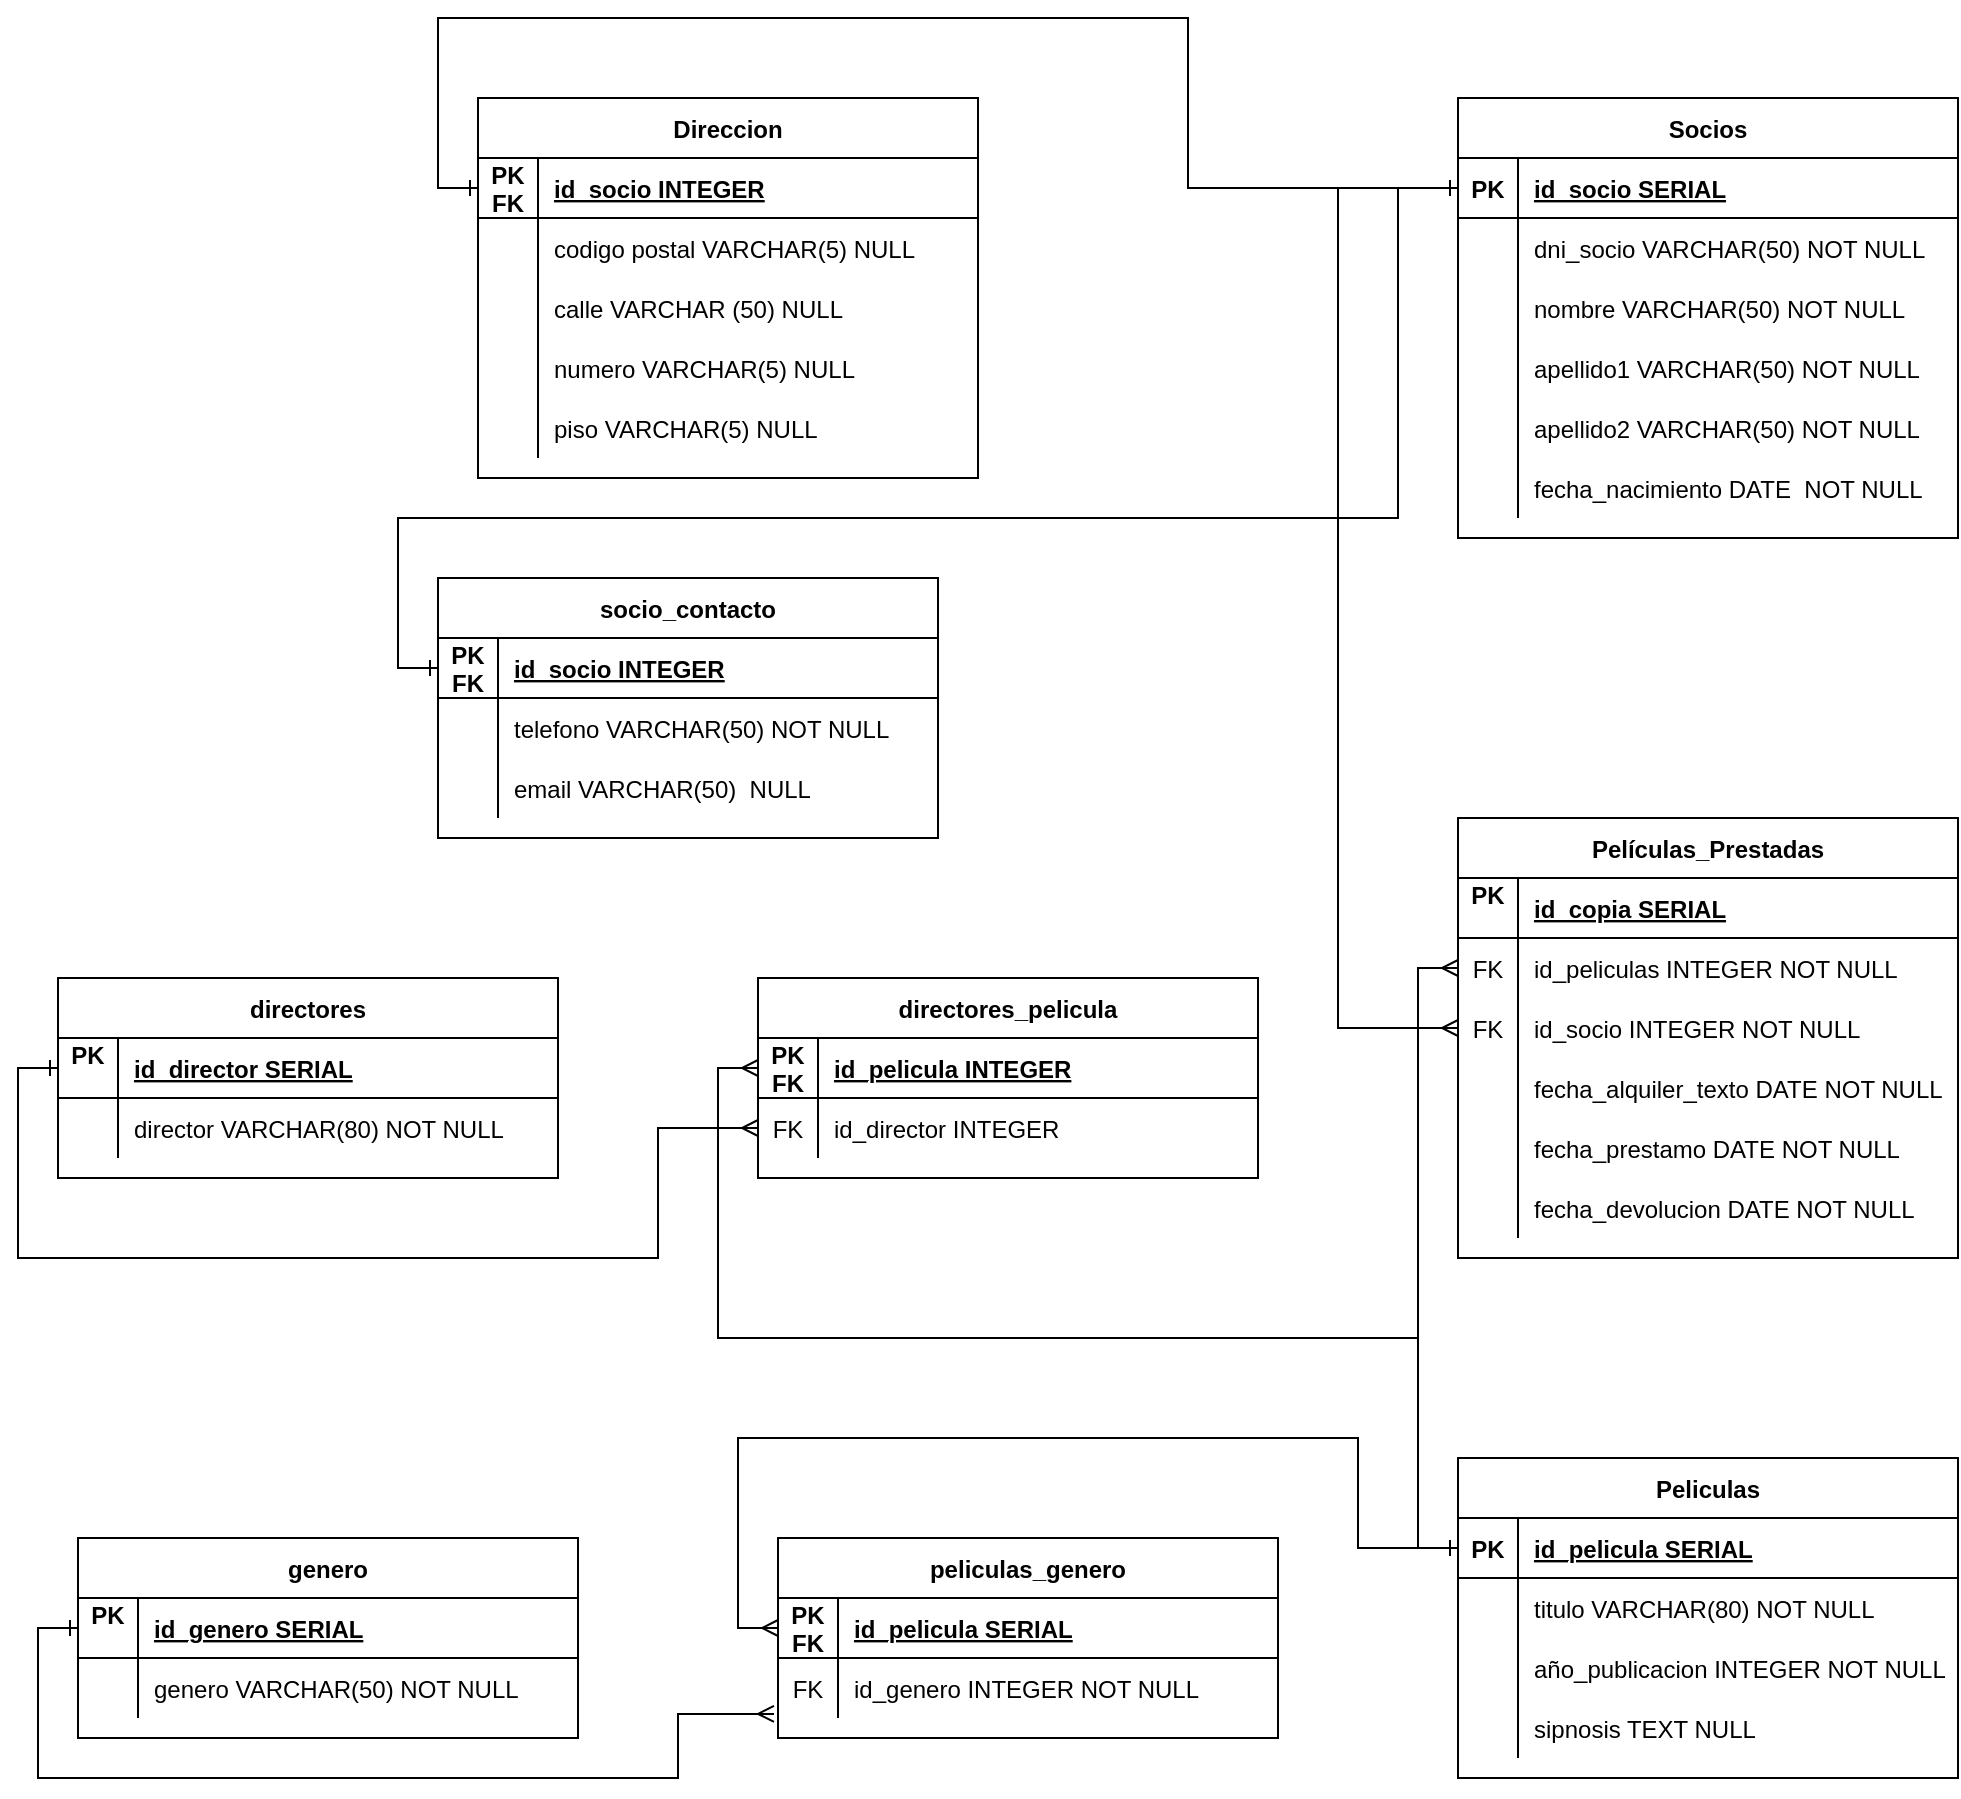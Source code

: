 <mxfile version="23.1.2" type="device">
  <diagram name="Páxina-1" id="Ny-ruP5U-X55f-xMWHix">
    <mxGraphModel dx="1674" dy="1154" grid="1" gridSize="10" guides="1" tooltips="1" connect="1" arrows="1" fold="1" page="0" pageScale="1" pageWidth="827" pageHeight="1169" math="0" shadow="0">
      <root>
        <mxCell id="0" />
        <mxCell id="1" parent="0" />
        <mxCell id="CifjKBdrBNdkdmLXXdKl-1" value="Socios" style="shape=table;startSize=30;container=1;collapsible=1;childLayout=tableLayout;fixedRows=1;rowLines=0;fontStyle=1;align=center;resizeLast=1;" parent="1" vertex="1">
          <mxGeometry x="1270" y="-320" width="250" height="220.0" as="geometry" />
        </mxCell>
        <mxCell id="CifjKBdrBNdkdmLXXdKl-2" value="" style="shape=partialRectangle;collapsible=0;dropTarget=0;pointerEvents=0;fillColor=none;points=[[0,0.5],[1,0.5]];portConstraint=eastwest;top=0;left=0;right=0;bottom=1;" parent="CifjKBdrBNdkdmLXXdKl-1" vertex="1">
          <mxGeometry y="30" width="250" height="30" as="geometry" />
        </mxCell>
        <mxCell id="CifjKBdrBNdkdmLXXdKl-3" value="PK" style="shape=partialRectangle;overflow=hidden;connectable=0;fillColor=none;top=0;left=0;bottom=0;right=0;fontStyle=1;" parent="CifjKBdrBNdkdmLXXdKl-2" vertex="1">
          <mxGeometry width="30" height="30" as="geometry">
            <mxRectangle width="30" height="30" as="alternateBounds" />
          </mxGeometry>
        </mxCell>
        <mxCell id="CifjKBdrBNdkdmLXXdKl-4" value="id_socio SERIAL " style="shape=partialRectangle;overflow=hidden;connectable=0;fillColor=none;top=0;left=0;bottom=0;right=0;align=left;spacingLeft=6;fontStyle=5;" parent="CifjKBdrBNdkdmLXXdKl-2" vertex="1">
          <mxGeometry x="30" width="220" height="30" as="geometry">
            <mxRectangle width="220" height="30" as="alternateBounds" />
          </mxGeometry>
        </mxCell>
        <mxCell id="CifjKBdrBNdkdmLXXdKl-5" value="" style="shape=partialRectangle;collapsible=0;dropTarget=0;pointerEvents=0;fillColor=none;points=[[0,0.5],[1,0.5]];portConstraint=eastwest;top=0;left=0;right=0;bottom=0;" parent="CifjKBdrBNdkdmLXXdKl-1" vertex="1">
          <mxGeometry y="60" width="250" height="30" as="geometry" />
        </mxCell>
        <mxCell id="CifjKBdrBNdkdmLXXdKl-6" value="" style="shape=partialRectangle;overflow=hidden;connectable=0;fillColor=none;top=0;left=0;bottom=0;right=0;" parent="CifjKBdrBNdkdmLXXdKl-5" vertex="1">
          <mxGeometry width="30" height="30" as="geometry">
            <mxRectangle width="30" height="30" as="alternateBounds" />
          </mxGeometry>
        </mxCell>
        <mxCell id="CifjKBdrBNdkdmLXXdKl-7" value="dni_socio VARCHAR(50) NOT NULL" style="shape=partialRectangle;overflow=hidden;connectable=0;fillColor=none;top=0;left=0;bottom=0;right=0;align=left;spacingLeft=6;" parent="CifjKBdrBNdkdmLXXdKl-5" vertex="1">
          <mxGeometry x="30" width="220" height="30" as="geometry">
            <mxRectangle width="220" height="30" as="alternateBounds" />
          </mxGeometry>
        </mxCell>
        <mxCell id="CifjKBdrBNdkdmLXXdKl-8" value="" style="shape=partialRectangle;collapsible=0;dropTarget=0;pointerEvents=0;fillColor=none;points=[[0,0.5],[1,0.5]];portConstraint=eastwest;top=0;left=0;right=0;bottom=0;" parent="CifjKBdrBNdkdmLXXdKl-1" vertex="1">
          <mxGeometry y="90" width="250" height="30" as="geometry" />
        </mxCell>
        <mxCell id="CifjKBdrBNdkdmLXXdKl-9" value="" style="shape=partialRectangle;overflow=hidden;connectable=0;fillColor=none;top=0;left=0;bottom=0;right=0;" parent="CifjKBdrBNdkdmLXXdKl-8" vertex="1">
          <mxGeometry width="30" height="30" as="geometry">
            <mxRectangle width="30" height="30" as="alternateBounds" />
          </mxGeometry>
        </mxCell>
        <mxCell id="CifjKBdrBNdkdmLXXdKl-10" value="nombre VARCHAR(50) NOT NULL" style="shape=partialRectangle;overflow=hidden;connectable=0;fillColor=none;top=0;left=0;bottom=0;right=0;align=left;spacingLeft=6;" parent="CifjKBdrBNdkdmLXXdKl-8" vertex="1">
          <mxGeometry x="30" width="220" height="30" as="geometry">
            <mxRectangle width="220" height="30" as="alternateBounds" />
          </mxGeometry>
        </mxCell>
        <mxCell id="CifjKBdrBNdkdmLXXdKl-71" value="" style="shape=partialRectangle;collapsible=0;dropTarget=0;pointerEvents=0;fillColor=none;points=[[0,0.5],[1,0.5]];portConstraint=eastwest;top=0;left=0;right=0;bottom=0;" parent="CifjKBdrBNdkdmLXXdKl-1" vertex="1">
          <mxGeometry y="120" width="250" height="30" as="geometry" />
        </mxCell>
        <mxCell id="CifjKBdrBNdkdmLXXdKl-72" value="" style="shape=partialRectangle;overflow=hidden;connectable=0;fillColor=none;top=0;left=0;bottom=0;right=0;" parent="CifjKBdrBNdkdmLXXdKl-71" vertex="1">
          <mxGeometry width="30" height="30" as="geometry">
            <mxRectangle width="30" height="30" as="alternateBounds" />
          </mxGeometry>
        </mxCell>
        <mxCell id="CifjKBdrBNdkdmLXXdKl-73" value="apellido1 VARCHAR(50) NOT NULL" style="shape=partialRectangle;overflow=hidden;connectable=0;fillColor=none;top=0;left=0;bottom=0;right=0;align=left;spacingLeft=6;" parent="CifjKBdrBNdkdmLXXdKl-71" vertex="1">
          <mxGeometry x="30" width="220" height="30" as="geometry">
            <mxRectangle width="220" height="30" as="alternateBounds" />
          </mxGeometry>
        </mxCell>
        <mxCell id="CifjKBdrBNdkdmLXXdKl-74" value="" style="shape=partialRectangle;collapsible=0;dropTarget=0;pointerEvents=0;fillColor=none;points=[[0,0.5],[1,0.5]];portConstraint=eastwest;top=0;left=0;right=0;bottom=0;" parent="CifjKBdrBNdkdmLXXdKl-1" vertex="1">
          <mxGeometry y="150" width="250" height="30" as="geometry" />
        </mxCell>
        <mxCell id="CifjKBdrBNdkdmLXXdKl-75" value="" style="shape=partialRectangle;overflow=hidden;connectable=0;fillColor=none;top=0;left=0;bottom=0;right=0;" parent="CifjKBdrBNdkdmLXXdKl-74" vertex="1">
          <mxGeometry width="30" height="30" as="geometry">
            <mxRectangle width="30" height="30" as="alternateBounds" />
          </mxGeometry>
        </mxCell>
        <mxCell id="CifjKBdrBNdkdmLXXdKl-76" value="apellido2 VARCHAR(50) NOT NULL" style="shape=partialRectangle;overflow=hidden;connectable=0;fillColor=none;top=0;left=0;bottom=0;right=0;align=left;spacingLeft=6;" parent="CifjKBdrBNdkdmLXXdKl-74" vertex="1">
          <mxGeometry x="30" width="220" height="30" as="geometry">
            <mxRectangle width="220" height="30" as="alternateBounds" />
          </mxGeometry>
        </mxCell>
        <mxCell id="CifjKBdrBNdkdmLXXdKl-77" value="" style="shape=partialRectangle;collapsible=0;dropTarget=0;pointerEvents=0;fillColor=none;points=[[0,0.5],[1,0.5]];portConstraint=eastwest;top=0;left=0;right=0;bottom=0;" parent="CifjKBdrBNdkdmLXXdKl-1" vertex="1">
          <mxGeometry y="180" width="250" height="30" as="geometry" />
        </mxCell>
        <mxCell id="CifjKBdrBNdkdmLXXdKl-78" value="" style="shape=partialRectangle;overflow=hidden;connectable=0;fillColor=none;top=0;left=0;bottom=0;right=0;" parent="CifjKBdrBNdkdmLXXdKl-77" vertex="1">
          <mxGeometry width="30" height="30" as="geometry">
            <mxRectangle width="30" height="30" as="alternateBounds" />
          </mxGeometry>
        </mxCell>
        <mxCell id="CifjKBdrBNdkdmLXXdKl-79" value="fecha_nacimiento DATE  NOT NULL" style="shape=partialRectangle;overflow=hidden;connectable=0;fillColor=none;top=0;left=0;bottom=0;right=0;align=left;spacingLeft=6;" parent="CifjKBdrBNdkdmLXXdKl-77" vertex="1">
          <mxGeometry x="30" width="220" height="30" as="geometry">
            <mxRectangle width="220" height="30" as="alternateBounds" />
          </mxGeometry>
        </mxCell>
        <mxCell id="CifjKBdrBNdkdmLXXdKl-11" value="socio_contacto" style="shape=table;startSize=30;container=1;collapsible=1;childLayout=tableLayout;fixedRows=1;rowLines=0;fontStyle=1;align=center;resizeLast=1;" parent="1" vertex="1">
          <mxGeometry x="760" y="-80" width="250" height="130.0" as="geometry" />
        </mxCell>
        <mxCell id="CifjKBdrBNdkdmLXXdKl-12" value="" style="shape=partialRectangle;collapsible=0;dropTarget=0;pointerEvents=0;fillColor=none;points=[[0,0.5],[1,0.5]];portConstraint=eastwest;top=0;left=0;right=0;bottom=1;" parent="CifjKBdrBNdkdmLXXdKl-11" vertex="1">
          <mxGeometry y="30" width="250" height="30" as="geometry" />
        </mxCell>
        <mxCell id="CifjKBdrBNdkdmLXXdKl-13" value="PK&#xa;FK&#xa;" style="shape=partialRectangle;overflow=hidden;connectable=0;fillColor=none;top=0;left=0;bottom=0;right=0;fontStyle=1;" parent="CifjKBdrBNdkdmLXXdKl-12" vertex="1">
          <mxGeometry width="30" height="30" as="geometry">
            <mxRectangle width="30" height="30" as="alternateBounds" />
          </mxGeometry>
        </mxCell>
        <mxCell id="CifjKBdrBNdkdmLXXdKl-14" value="id_socio INTEGER " style="shape=partialRectangle;overflow=hidden;connectable=0;fillColor=none;top=0;left=0;bottom=0;right=0;align=left;spacingLeft=6;fontStyle=5;" parent="CifjKBdrBNdkdmLXXdKl-12" vertex="1">
          <mxGeometry x="30" width="220" height="30" as="geometry">
            <mxRectangle width="220" height="30" as="alternateBounds" />
          </mxGeometry>
        </mxCell>
        <mxCell id="CifjKBdrBNdkdmLXXdKl-15" value="" style="shape=partialRectangle;collapsible=0;dropTarget=0;pointerEvents=0;fillColor=none;points=[[0,0.5],[1,0.5]];portConstraint=eastwest;top=0;left=0;right=0;bottom=0;" parent="CifjKBdrBNdkdmLXXdKl-11" vertex="1">
          <mxGeometry y="60" width="250" height="30" as="geometry" />
        </mxCell>
        <mxCell id="CifjKBdrBNdkdmLXXdKl-16" value="" style="shape=partialRectangle;overflow=hidden;connectable=0;fillColor=none;top=0;left=0;bottom=0;right=0;" parent="CifjKBdrBNdkdmLXXdKl-15" vertex="1">
          <mxGeometry width="30" height="30" as="geometry">
            <mxRectangle width="30" height="30" as="alternateBounds" />
          </mxGeometry>
        </mxCell>
        <mxCell id="CifjKBdrBNdkdmLXXdKl-17" value="telefono VARCHAR(50) NOT NULL" style="shape=partialRectangle;overflow=hidden;connectable=0;fillColor=none;top=0;left=0;bottom=0;right=0;align=left;spacingLeft=6;" parent="CifjKBdrBNdkdmLXXdKl-15" vertex="1">
          <mxGeometry x="30" width="220" height="30" as="geometry">
            <mxRectangle width="220" height="30" as="alternateBounds" />
          </mxGeometry>
        </mxCell>
        <mxCell id="Wv7b6pmHxDmpzsW1BGdr-21" value="" style="shape=partialRectangle;collapsible=0;dropTarget=0;pointerEvents=0;fillColor=none;points=[[0,0.5],[1,0.5]];portConstraint=eastwest;top=0;left=0;right=0;bottom=0;" parent="CifjKBdrBNdkdmLXXdKl-11" vertex="1">
          <mxGeometry y="90" width="250" height="30" as="geometry" />
        </mxCell>
        <mxCell id="Wv7b6pmHxDmpzsW1BGdr-22" value="" style="shape=partialRectangle;overflow=hidden;connectable=0;fillColor=none;top=0;left=0;bottom=0;right=0;" parent="Wv7b6pmHxDmpzsW1BGdr-21" vertex="1">
          <mxGeometry width="30" height="30" as="geometry">
            <mxRectangle width="30" height="30" as="alternateBounds" />
          </mxGeometry>
        </mxCell>
        <mxCell id="Wv7b6pmHxDmpzsW1BGdr-23" value="email VARCHAR(50)  NULL" style="shape=partialRectangle;overflow=hidden;connectable=0;fillColor=none;top=0;left=0;bottom=0;right=0;align=left;spacingLeft=6;" parent="Wv7b6pmHxDmpzsW1BGdr-21" vertex="1">
          <mxGeometry x="30" width="220" height="30" as="geometry">
            <mxRectangle width="220" height="30" as="alternateBounds" />
          </mxGeometry>
        </mxCell>
        <mxCell id="CifjKBdrBNdkdmLXXdKl-21" value="peliculas_genero" style="shape=table;startSize=30;container=1;collapsible=1;childLayout=tableLayout;fixedRows=1;rowLines=0;fontStyle=1;align=center;resizeLast=1;" parent="1" vertex="1">
          <mxGeometry x="930" y="400" width="250" height="100.0" as="geometry" />
        </mxCell>
        <mxCell id="CifjKBdrBNdkdmLXXdKl-22" value="" style="shape=partialRectangle;collapsible=0;dropTarget=0;pointerEvents=0;fillColor=none;points=[[0,0.5],[1,0.5]];portConstraint=eastwest;top=0;left=0;right=0;bottom=1;" parent="CifjKBdrBNdkdmLXXdKl-21" vertex="1">
          <mxGeometry y="30" width="250" height="30" as="geometry" />
        </mxCell>
        <mxCell id="CifjKBdrBNdkdmLXXdKl-23" value="PK&#xa;FK&#xa;" style="shape=partialRectangle;overflow=hidden;connectable=0;fillColor=none;top=0;left=0;bottom=0;right=0;fontStyle=1;" parent="CifjKBdrBNdkdmLXXdKl-22" vertex="1">
          <mxGeometry width="30" height="30" as="geometry">
            <mxRectangle width="30" height="30" as="alternateBounds" />
          </mxGeometry>
        </mxCell>
        <mxCell id="CifjKBdrBNdkdmLXXdKl-24" value="id_pelicula SERIAL " style="shape=partialRectangle;overflow=hidden;connectable=0;fillColor=none;top=0;left=0;bottom=0;right=0;align=left;spacingLeft=6;fontStyle=5;" parent="CifjKBdrBNdkdmLXXdKl-22" vertex="1">
          <mxGeometry x="30" width="220" height="30" as="geometry">
            <mxRectangle width="220" height="30" as="alternateBounds" />
          </mxGeometry>
        </mxCell>
        <mxCell id="CifjKBdrBNdkdmLXXdKl-25" value="" style="shape=partialRectangle;collapsible=0;dropTarget=0;pointerEvents=0;fillColor=none;points=[[0,0.5],[1,0.5]];portConstraint=eastwest;top=0;left=0;right=0;bottom=0;" parent="CifjKBdrBNdkdmLXXdKl-21" vertex="1">
          <mxGeometry y="60" width="250" height="30" as="geometry" />
        </mxCell>
        <mxCell id="CifjKBdrBNdkdmLXXdKl-26" value="FK" style="shape=partialRectangle;overflow=hidden;connectable=0;fillColor=none;top=0;left=0;bottom=0;right=0;" parent="CifjKBdrBNdkdmLXXdKl-25" vertex="1">
          <mxGeometry width="30" height="30" as="geometry">
            <mxRectangle width="30" height="30" as="alternateBounds" />
          </mxGeometry>
        </mxCell>
        <mxCell id="CifjKBdrBNdkdmLXXdKl-27" value="id_genero INTEGER NOT NULL" style="shape=partialRectangle;overflow=hidden;connectable=0;fillColor=none;top=0;left=0;bottom=0;right=0;align=left;spacingLeft=6;" parent="CifjKBdrBNdkdmLXXdKl-25" vertex="1">
          <mxGeometry x="30" width="220" height="30" as="geometry">
            <mxRectangle width="220" height="30" as="alternateBounds" />
          </mxGeometry>
        </mxCell>
        <mxCell id="CifjKBdrBNdkdmLXXdKl-31" value="Peliculas" style="shape=table;startSize=30;container=1;collapsible=1;childLayout=tableLayout;fixedRows=1;rowLines=0;fontStyle=1;align=center;resizeLast=1;" parent="1" vertex="1">
          <mxGeometry x="1270" y="360" width="250" height="160.0" as="geometry" />
        </mxCell>
        <mxCell id="CifjKBdrBNdkdmLXXdKl-32" value="" style="shape=partialRectangle;collapsible=0;dropTarget=0;pointerEvents=0;fillColor=none;points=[[0,0.5],[1,0.5]];portConstraint=eastwest;top=0;left=0;right=0;bottom=1;" parent="CifjKBdrBNdkdmLXXdKl-31" vertex="1">
          <mxGeometry y="30" width="250" height="30" as="geometry" />
        </mxCell>
        <mxCell id="CifjKBdrBNdkdmLXXdKl-33" value="PK" style="shape=partialRectangle;overflow=hidden;connectable=0;fillColor=none;top=0;left=0;bottom=0;right=0;fontStyle=1;" parent="CifjKBdrBNdkdmLXXdKl-32" vertex="1">
          <mxGeometry width="30" height="30" as="geometry">
            <mxRectangle width="30" height="30" as="alternateBounds" />
          </mxGeometry>
        </mxCell>
        <mxCell id="CifjKBdrBNdkdmLXXdKl-34" value="id_pelicula SERIAL " style="shape=partialRectangle;overflow=hidden;connectable=0;fillColor=none;top=0;left=0;bottom=0;right=0;align=left;spacingLeft=6;fontStyle=5;" parent="CifjKBdrBNdkdmLXXdKl-32" vertex="1">
          <mxGeometry x="30" width="220" height="30" as="geometry">
            <mxRectangle width="220" height="30" as="alternateBounds" />
          </mxGeometry>
        </mxCell>
        <mxCell id="CifjKBdrBNdkdmLXXdKl-35" value="" style="shape=partialRectangle;collapsible=0;dropTarget=0;pointerEvents=0;fillColor=none;points=[[0,0.5],[1,0.5]];portConstraint=eastwest;top=0;left=0;right=0;bottom=0;" parent="CifjKBdrBNdkdmLXXdKl-31" vertex="1">
          <mxGeometry y="60" width="250" height="30" as="geometry" />
        </mxCell>
        <mxCell id="CifjKBdrBNdkdmLXXdKl-36" value="" style="shape=partialRectangle;overflow=hidden;connectable=0;fillColor=none;top=0;left=0;bottom=0;right=0;" parent="CifjKBdrBNdkdmLXXdKl-35" vertex="1">
          <mxGeometry width="30" height="30" as="geometry">
            <mxRectangle width="30" height="30" as="alternateBounds" />
          </mxGeometry>
        </mxCell>
        <mxCell id="CifjKBdrBNdkdmLXXdKl-37" value="titulo VARCHAR(80) NOT NULL" style="shape=partialRectangle;overflow=hidden;connectable=0;fillColor=none;top=0;left=0;bottom=0;right=0;align=left;spacingLeft=6;" parent="CifjKBdrBNdkdmLXXdKl-35" vertex="1">
          <mxGeometry x="30" width="220" height="30" as="geometry">
            <mxRectangle width="220" height="30" as="alternateBounds" />
          </mxGeometry>
        </mxCell>
        <mxCell id="CifjKBdrBNdkdmLXXdKl-38" value="" style="shape=partialRectangle;collapsible=0;dropTarget=0;pointerEvents=0;fillColor=none;points=[[0,0.5],[1,0.5]];portConstraint=eastwest;top=0;left=0;right=0;bottom=0;" parent="CifjKBdrBNdkdmLXXdKl-31" vertex="1">
          <mxGeometry y="90" width="250" height="30" as="geometry" />
        </mxCell>
        <mxCell id="CifjKBdrBNdkdmLXXdKl-39" value="" style="shape=partialRectangle;overflow=hidden;connectable=0;fillColor=none;top=0;left=0;bottom=0;right=0;" parent="CifjKBdrBNdkdmLXXdKl-38" vertex="1">
          <mxGeometry width="30" height="30" as="geometry">
            <mxRectangle width="30" height="30" as="alternateBounds" />
          </mxGeometry>
        </mxCell>
        <mxCell id="CifjKBdrBNdkdmLXXdKl-40" value="año_publicacion INTEGER NOT NULL" style="shape=partialRectangle;overflow=hidden;connectable=0;fillColor=none;top=0;left=0;bottom=0;right=0;align=left;spacingLeft=6;" parent="CifjKBdrBNdkdmLXXdKl-38" vertex="1">
          <mxGeometry x="30" width="220" height="30" as="geometry">
            <mxRectangle width="220" height="30" as="alternateBounds" />
          </mxGeometry>
        </mxCell>
        <mxCell id="CifjKBdrBNdkdmLXXdKl-80" value="" style="shape=partialRectangle;collapsible=0;dropTarget=0;pointerEvents=0;fillColor=none;points=[[0,0.5],[1,0.5]];portConstraint=eastwest;top=0;left=0;right=0;bottom=0;" parent="CifjKBdrBNdkdmLXXdKl-31" vertex="1">
          <mxGeometry y="120" width="250" height="30" as="geometry" />
        </mxCell>
        <mxCell id="CifjKBdrBNdkdmLXXdKl-81" value="" style="shape=partialRectangle;overflow=hidden;connectable=0;fillColor=none;top=0;left=0;bottom=0;right=0;" parent="CifjKBdrBNdkdmLXXdKl-80" vertex="1">
          <mxGeometry width="30" height="30" as="geometry">
            <mxRectangle width="30" height="30" as="alternateBounds" />
          </mxGeometry>
        </mxCell>
        <mxCell id="CifjKBdrBNdkdmLXXdKl-82" value="sipnosis TEXT NULL" style="shape=partialRectangle;overflow=hidden;connectable=0;fillColor=none;top=0;left=0;bottom=0;right=0;align=left;spacingLeft=6;" parent="CifjKBdrBNdkdmLXXdKl-80" vertex="1">
          <mxGeometry x="30" width="220" height="30" as="geometry">
            <mxRectangle width="220" height="30" as="alternateBounds" />
          </mxGeometry>
        </mxCell>
        <mxCell id="CifjKBdrBNdkdmLXXdKl-41" value="Películas_Prestadas" style="shape=table;startSize=30;container=1;collapsible=1;childLayout=tableLayout;fixedRows=1;rowLines=0;fontStyle=1;align=center;resizeLast=1;" parent="1" vertex="1">
          <mxGeometry x="1270" y="40" width="250" height="220.0" as="geometry" />
        </mxCell>
        <mxCell id="CifjKBdrBNdkdmLXXdKl-42" value="" style="shape=partialRectangle;collapsible=0;dropTarget=0;pointerEvents=0;fillColor=none;points=[[0,0.5],[1,0.5]];portConstraint=eastwest;top=0;left=0;right=0;bottom=1;" parent="CifjKBdrBNdkdmLXXdKl-41" vertex="1">
          <mxGeometry y="30" width="250" height="30" as="geometry" />
        </mxCell>
        <mxCell id="CifjKBdrBNdkdmLXXdKl-43" value="PK&#xa;" style="shape=partialRectangle;overflow=hidden;connectable=0;fillColor=none;top=0;left=0;bottom=0;right=0;fontStyle=1;" parent="CifjKBdrBNdkdmLXXdKl-42" vertex="1">
          <mxGeometry width="30" height="30" as="geometry">
            <mxRectangle width="30" height="30" as="alternateBounds" />
          </mxGeometry>
        </mxCell>
        <mxCell id="CifjKBdrBNdkdmLXXdKl-44" value="id_copia SERIAL " style="shape=partialRectangle;overflow=hidden;connectable=0;fillColor=none;top=0;left=0;bottom=0;right=0;align=left;spacingLeft=6;fontStyle=5;" parent="CifjKBdrBNdkdmLXXdKl-42" vertex="1">
          <mxGeometry x="30" width="220" height="30" as="geometry">
            <mxRectangle width="220" height="30" as="alternateBounds" />
          </mxGeometry>
        </mxCell>
        <mxCell id="CifjKBdrBNdkdmLXXdKl-45" value="" style="shape=partialRectangle;collapsible=0;dropTarget=0;pointerEvents=0;fillColor=none;points=[[0,0.5],[1,0.5]];portConstraint=eastwest;top=0;left=0;right=0;bottom=0;" parent="CifjKBdrBNdkdmLXXdKl-41" vertex="1">
          <mxGeometry y="60" width="250" height="30" as="geometry" />
        </mxCell>
        <mxCell id="CifjKBdrBNdkdmLXXdKl-46" value="FK" style="shape=partialRectangle;overflow=hidden;connectable=0;fillColor=none;top=0;left=0;bottom=0;right=0;" parent="CifjKBdrBNdkdmLXXdKl-45" vertex="1">
          <mxGeometry width="30" height="30" as="geometry">
            <mxRectangle width="30" height="30" as="alternateBounds" />
          </mxGeometry>
        </mxCell>
        <mxCell id="CifjKBdrBNdkdmLXXdKl-47" value="id_peliculas INTEGER NOT NULL" style="shape=partialRectangle;overflow=hidden;connectable=0;fillColor=none;top=0;left=0;bottom=0;right=0;align=left;spacingLeft=6;" parent="CifjKBdrBNdkdmLXXdKl-45" vertex="1">
          <mxGeometry x="30" width="220" height="30" as="geometry">
            <mxRectangle width="220" height="30" as="alternateBounds" />
          </mxGeometry>
        </mxCell>
        <mxCell id="CifjKBdrBNdkdmLXXdKl-48" value="" style="shape=partialRectangle;collapsible=0;dropTarget=0;pointerEvents=0;fillColor=none;points=[[0,0.5],[1,0.5]];portConstraint=eastwest;top=0;left=0;right=0;bottom=0;" parent="CifjKBdrBNdkdmLXXdKl-41" vertex="1">
          <mxGeometry y="90" width="250" height="30" as="geometry" />
        </mxCell>
        <mxCell id="CifjKBdrBNdkdmLXXdKl-49" value="FK" style="shape=partialRectangle;overflow=hidden;connectable=0;fillColor=none;top=0;left=0;bottom=0;right=0;" parent="CifjKBdrBNdkdmLXXdKl-48" vertex="1">
          <mxGeometry width="30" height="30" as="geometry">
            <mxRectangle width="30" height="30" as="alternateBounds" />
          </mxGeometry>
        </mxCell>
        <mxCell id="CifjKBdrBNdkdmLXXdKl-50" value="id_socio INTEGER NOT NULL" style="shape=partialRectangle;overflow=hidden;connectable=0;fillColor=none;top=0;left=0;bottom=0;right=0;align=left;spacingLeft=6;" parent="CifjKBdrBNdkdmLXXdKl-48" vertex="1">
          <mxGeometry x="30" width="220" height="30" as="geometry">
            <mxRectangle width="220" height="30" as="alternateBounds" />
          </mxGeometry>
        </mxCell>
        <mxCell id="CifjKBdrBNdkdmLXXdKl-86" value="" style="shape=partialRectangle;collapsible=0;dropTarget=0;pointerEvents=0;fillColor=none;points=[[0,0.5],[1,0.5]];portConstraint=eastwest;top=0;left=0;right=0;bottom=0;" parent="CifjKBdrBNdkdmLXXdKl-41" vertex="1">
          <mxGeometry y="120" width="250" height="30" as="geometry" />
        </mxCell>
        <mxCell id="CifjKBdrBNdkdmLXXdKl-87" value="" style="shape=partialRectangle;overflow=hidden;connectable=0;fillColor=none;top=0;left=0;bottom=0;right=0;" parent="CifjKBdrBNdkdmLXXdKl-86" vertex="1">
          <mxGeometry width="30" height="30" as="geometry">
            <mxRectangle width="30" height="30" as="alternateBounds" />
          </mxGeometry>
        </mxCell>
        <mxCell id="CifjKBdrBNdkdmLXXdKl-88" value="fecha_alquiler_texto DATE NOT NULL" style="shape=partialRectangle;overflow=hidden;connectable=0;fillColor=none;top=0;left=0;bottom=0;right=0;align=left;spacingLeft=6;" parent="CifjKBdrBNdkdmLXXdKl-86" vertex="1">
          <mxGeometry x="30" width="220" height="30" as="geometry">
            <mxRectangle width="220" height="30" as="alternateBounds" />
          </mxGeometry>
        </mxCell>
        <mxCell id="Wv7b6pmHxDmpzsW1BGdr-27" value="" style="shape=partialRectangle;collapsible=0;dropTarget=0;pointerEvents=0;fillColor=none;points=[[0,0.5],[1,0.5]];portConstraint=eastwest;top=0;left=0;right=0;bottom=0;" parent="CifjKBdrBNdkdmLXXdKl-41" vertex="1">
          <mxGeometry y="150" width="250" height="30" as="geometry" />
        </mxCell>
        <mxCell id="Wv7b6pmHxDmpzsW1BGdr-28" value="" style="shape=partialRectangle;overflow=hidden;connectable=0;fillColor=none;top=0;left=0;bottom=0;right=0;" parent="Wv7b6pmHxDmpzsW1BGdr-27" vertex="1">
          <mxGeometry width="30" height="30" as="geometry">
            <mxRectangle width="30" height="30" as="alternateBounds" />
          </mxGeometry>
        </mxCell>
        <mxCell id="Wv7b6pmHxDmpzsW1BGdr-29" value="fecha_prestamo DATE NOT NULL" style="shape=partialRectangle;overflow=hidden;connectable=0;fillColor=none;top=0;left=0;bottom=0;right=0;align=left;spacingLeft=6;" parent="Wv7b6pmHxDmpzsW1BGdr-27" vertex="1">
          <mxGeometry x="30" width="220" height="30" as="geometry">
            <mxRectangle width="220" height="30" as="alternateBounds" />
          </mxGeometry>
        </mxCell>
        <mxCell id="Wv7b6pmHxDmpzsW1BGdr-30" value="" style="shape=partialRectangle;collapsible=0;dropTarget=0;pointerEvents=0;fillColor=none;points=[[0,0.5],[1,0.5]];portConstraint=eastwest;top=0;left=0;right=0;bottom=0;" parent="CifjKBdrBNdkdmLXXdKl-41" vertex="1">
          <mxGeometry y="180" width="250" height="30" as="geometry" />
        </mxCell>
        <mxCell id="Wv7b6pmHxDmpzsW1BGdr-31" value="" style="shape=partialRectangle;overflow=hidden;connectable=0;fillColor=none;top=0;left=0;bottom=0;right=0;" parent="Wv7b6pmHxDmpzsW1BGdr-30" vertex="1">
          <mxGeometry width="30" height="30" as="geometry">
            <mxRectangle width="30" height="30" as="alternateBounds" />
          </mxGeometry>
        </mxCell>
        <mxCell id="Wv7b6pmHxDmpzsW1BGdr-32" value="fecha_devolucion DATE NOT NULL" style="shape=partialRectangle;overflow=hidden;connectable=0;fillColor=none;top=0;left=0;bottom=0;right=0;align=left;spacingLeft=6;" parent="Wv7b6pmHxDmpzsW1BGdr-30" vertex="1">
          <mxGeometry x="30" width="220" height="30" as="geometry">
            <mxRectangle width="220" height="30" as="alternateBounds" />
          </mxGeometry>
        </mxCell>
        <mxCell id="CifjKBdrBNdkdmLXXdKl-51" value="Direccion" style="shape=table;startSize=30;container=1;collapsible=1;childLayout=tableLayout;fixedRows=1;rowLines=0;fontStyle=1;align=center;resizeLast=1;" parent="1" vertex="1">
          <mxGeometry x="780" y="-320" width="250" height="190.0" as="geometry" />
        </mxCell>
        <mxCell id="CifjKBdrBNdkdmLXXdKl-52" value="" style="shape=partialRectangle;collapsible=0;dropTarget=0;pointerEvents=0;fillColor=none;points=[[0,0.5],[1,0.5]];portConstraint=eastwest;top=0;left=0;right=0;bottom=1;" parent="CifjKBdrBNdkdmLXXdKl-51" vertex="1">
          <mxGeometry y="30" width="250" height="30" as="geometry" />
        </mxCell>
        <mxCell id="CifjKBdrBNdkdmLXXdKl-53" value="PK&#xa;FK&#xa;" style="shape=partialRectangle;overflow=hidden;connectable=0;fillColor=none;top=0;left=0;bottom=0;right=0;fontStyle=1;" parent="CifjKBdrBNdkdmLXXdKl-52" vertex="1">
          <mxGeometry width="30" height="30" as="geometry">
            <mxRectangle width="30" height="30" as="alternateBounds" />
          </mxGeometry>
        </mxCell>
        <mxCell id="CifjKBdrBNdkdmLXXdKl-54" value="id_socio INTEGER " style="shape=partialRectangle;overflow=hidden;connectable=0;fillColor=none;top=0;left=0;bottom=0;right=0;align=left;spacingLeft=6;fontStyle=5;" parent="CifjKBdrBNdkdmLXXdKl-52" vertex="1">
          <mxGeometry x="30" width="220" height="30" as="geometry">
            <mxRectangle width="220" height="30" as="alternateBounds" />
          </mxGeometry>
        </mxCell>
        <mxCell id="CifjKBdrBNdkdmLXXdKl-55" value="" style="shape=partialRectangle;collapsible=0;dropTarget=0;pointerEvents=0;fillColor=none;points=[[0,0.5],[1,0.5]];portConstraint=eastwest;top=0;left=0;right=0;bottom=0;" parent="CifjKBdrBNdkdmLXXdKl-51" vertex="1">
          <mxGeometry y="60" width="250" height="30" as="geometry" />
        </mxCell>
        <mxCell id="CifjKBdrBNdkdmLXXdKl-56" value="" style="shape=partialRectangle;overflow=hidden;connectable=0;fillColor=none;top=0;left=0;bottom=0;right=0;" parent="CifjKBdrBNdkdmLXXdKl-55" vertex="1">
          <mxGeometry width="30" height="30" as="geometry">
            <mxRectangle width="30" height="30" as="alternateBounds" />
          </mxGeometry>
        </mxCell>
        <mxCell id="CifjKBdrBNdkdmLXXdKl-57" value="codigo postal VARCHAR(5) NULL" style="shape=partialRectangle;overflow=hidden;connectable=0;fillColor=none;top=0;left=0;bottom=0;right=0;align=left;spacingLeft=6;" parent="CifjKBdrBNdkdmLXXdKl-55" vertex="1">
          <mxGeometry x="30" width="220" height="30" as="geometry">
            <mxRectangle width="220" height="30" as="alternateBounds" />
          </mxGeometry>
        </mxCell>
        <mxCell id="CifjKBdrBNdkdmLXXdKl-58" value="" style="shape=partialRectangle;collapsible=0;dropTarget=0;pointerEvents=0;fillColor=none;points=[[0,0.5],[1,0.5]];portConstraint=eastwest;top=0;left=0;right=0;bottom=0;" parent="CifjKBdrBNdkdmLXXdKl-51" vertex="1">
          <mxGeometry y="90" width="250" height="30" as="geometry" />
        </mxCell>
        <mxCell id="CifjKBdrBNdkdmLXXdKl-59" value="" style="shape=partialRectangle;overflow=hidden;connectable=0;fillColor=none;top=0;left=0;bottom=0;right=0;" parent="CifjKBdrBNdkdmLXXdKl-58" vertex="1">
          <mxGeometry width="30" height="30" as="geometry">
            <mxRectangle width="30" height="30" as="alternateBounds" />
          </mxGeometry>
        </mxCell>
        <mxCell id="CifjKBdrBNdkdmLXXdKl-60" value="calle VARCHAR (50) NULL" style="shape=partialRectangle;overflow=hidden;connectable=0;fillColor=none;top=0;left=0;bottom=0;right=0;align=left;spacingLeft=6;" parent="CifjKBdrBNdkdmLXXdKl-58" vertex="1">
          <mxGeometry x="30" width="220" height="30" as="geometry">
            <mxRectangle width="220" height="30" as="alternateBounds" />
          </mxGeometry>
        </mxCell>
        <mxCell id="Wv7b6pmHxDmpzsW1BGdr-1" value="" style="shape=partialRectangle;collapsible=0;dropTarget=0;pointerEvents=0;fillColor=none;points=[[0,0.5],[1,0.5]];portConstraint=eastwest;top=0;left=0;right=0;bottom=0;" parent="CifjKBdrBNdkdmLXXdKl-51" vertex="1">
          <mxGeometry y="120" width="250" height="30" as="geometry" />
        </mxCell>
        <mxCell id="Wv7b6pmHxDmpzsW1BGdr-2" value="" style="shape=partialRectangle;overflow=hidden;connectable=0;fillColor=none;top=0;left=0;bottom=0;right=0;" parent="Wv7b6pmHxDmpzsW1BGdr-1" vertex="1">
          <mxGeometry width="30" height="30" as="geometry">
            <mxRectangle width="30" height="30" as="alternateBounds" />
          </mxGeometry>
        </mxCell>
        <mxCell id="Wv7b6pmHxDmpzsW1BGdr-3" value="numero VARCHAR(5) NULL" style="shape=partialRectangle;overflow=hidden;connectable=0;fillColor=none;top=0;left=0;bottom=0;right=0;align=left;spacingLeft=6;" parent="Wv7b6pmHxDmpzsW1BGdr-1" vertex="1">
          <mxGeometry x="30" width="220" height="30" as="geometry">
            <mxRectangle width="220" height="30" as="alternateBounds" />
          </mxGeometry>
        </mxCell>
        <mxCell id="Wv7b6pmHxDmpzsW1BGdr-17" value="" style="shape=partialRectangle;collapsible=0;dropTarget=0;pointerEvents=0;fillColor=none;points=[[0,0.5],[1,0.5]];portConstraint=eastwest;top=0;left=0;right=0;bottom=0;" parent="CifjKBdrBNdkdmLXXdKl-51" vertex="1">
          <mxGeometry y="150" width="250" height="30" as="geometry" />
        </mxCell>
        <mxCell id="Wv7b6pmHxDmpzsW1BGdr-18" value="" style="shape=partialRectangle;overflow=hidden;connectable=0;fillColor=none;top=0;left=0;bottom=0;right=0;" parent="Wv7b6pmHxDmpzsW1BGdr-17" vertex="1">
          <mxGeometry width="30" height="30" as="geometry">
            <mxRectangle width="30" height="30" as="alternateBounds" />
          </mxGeometry>
        </mxCell>
        <mxCell id="Wv7b6pmHxDmpzsW1BGdr-19" value="piso VARCHAR(5) NULL" style="shape=partialRectangle;overflow=hidden;connectable=0;fillColor=none;top=0;left=0;bottom=0;right=0;align=left;spacingLeft=6;" parent="Wv7b6pmHxDmpzsW1BGdr-17" vertex="1">
          <mxGeometry x="30" width="220" height="30" as="geometry">
            <mxRectangle width="220" height="30" as="alternateBounds" />
          </mxGeometry>
        </mxCell>
        <mxCell id="Wv7b6pmHxDmpzsW1BGdr-33" value="genero" style="shape=table;startSize=30;container=1;collapsible=1;childLayout=tableLayout;fixedRows=1;rowLines=0;fontStyle=1;align=center;resizeLast=1;" parent="1" vertex="1">
          <mxGeometry x="580" y="400" width="250" height="100.0" as="geometry" />
        </mxCell>
        <mxCell id="Wv7b6pmHxDmpzsW1BGdr-34" value="" style="shape=partialRectangle;collapsible=0;dropTarget=0;pointerEvents=0;fillColor=none;points=[[0,0.5],[1,0.5]];portConstraint=eastwest;top=0;left=0;right=0;bottom=1;" parent="Wv7b6pmHxDmpzsW1BGdr-33" vertex="1">
          <mxGeometry y="30" width="250" height="30" as="geometry" />
        </mxCell>
        <mxCell id="Wv7b6pmHxDmpzsW1BGdr-35" value="PK&#xa;" style="shape=partialRectangle;overflow=hidden;connectable=0;fillColor=none;top=0;left=0;bottom=0;right=0;fontStyle=1;" parent="Wv7b6pmHxDmpzsW1BGdr-34" vertex="1">
          <mxGeometry width="30" height="30" as="geometry">
            <mxRectangle width="30" height="30" as="alternateBounds" />
          </mxGeometry>
        </mxCell>
        <mxCell id="Wv7b6pmHxDmpzsW1BGdr-36" value="id_genero SERIAL " style="shape=partialRectangle;overflow=hidden;connectable=0;fillColor=none;top=0;left=0;bottom=0;right=0;align=left;spacingLeft=6;fontStyle=5;" parent="Wv7b6pmHxDmpzsW1BGdr-34" vertex="1">
          <mxGeometry x="30" width="220" height="30" as="geometry">
            <mxRectangle width="220" height="30" as="alternateBounds" />
          </mxGeometry>
        </mxCell>
        <mxCell id="Wv7b6pmHxDmpzsW1BGdr-40" value="" style="shape=partialRectangle;collapsible=0;dropTarget=0;pointerEvents=0;fillColor=none;points=[[0,0.5],[1,0.5]];portConstraint=eastwest;top=0;left=0;right=0;bottom=0;" parent="Wv7b6pmHxDmpzsW1BGdr-33" vertex="1">
          <mxGeometry y="60" width="250" height="30" as="geometry" />
        </mxCell>
        <mxCell id="Wv7b6pmHxDmpzsW1BGdr-41" value="" style="shape=partialRectangle;overflow=hidden;connectable=0;fillColor=none;top=0;left=0;bottom=0;right=0;" parent="Wv7b6pmHxDmpzsW1BGdr-40" vertex="1">
          <mxGeometry width="30" height="30" as="geometry">
            <mxRectangle width="30" height="30" as="alternateBounds" />
          </mxGeometry>
        </mxCell>
        <mxCell id="Wv7b6pmHxDmpzsW1BGdr-42" value="genero VARCHAR(50) NOT NULL " style="shape=partialRectangle;overflow=hidden;connectable=0;fillColor=none;top=0;left=0;bottom=0;right=0;align=left;spacingLeft=6;" parent="Wv7b6pmHxDmpzsW1BGdr-40" vertex="1">
          <mxGeometry x="30" width="220" height="30" as="geometry">
            <mxRectangle width="220" height="30" as="alternateBounds" />
          </mxGeometry>
        </mxCell>
        <mxCell id="Wv7b6pmHxDmpzsW1BGdr-43" value="directores_pelicula" style="shape=table;startSize=30;container=1;collapsible=1;childLayout=tableLayout;fixedRows=1;rowLines=0;fontStyle=1;align=center;resizeLast=1;" parent="1" vertex="1">
          <mxGeometry x="920" y="120" width="250" height="100.0" as="geometry" />
        </mxCell>
        <mxCell id="Wv7b6pmHxDmpzsW1BGdr-44" value="" style="shape=partialRectangle;collapsible=0;dropTarget=0;pointerEvents=0;fillColor=none;points=[[0,0.5],[1,0.5]];portConstraint=eastwest;top=0;left=0;right=0;bottom=1;" parent="Wv7b6pmHxDmpzsW1BGdr-43" vertex="1">
          <mxGeometry y="30" width="250" height="30" as="geometry" />
        </mxCell>
        <mxCell id="Wv7b6pmHxDmpzsW1BGdr-45" value="PK&#xa;FK&#xa;" style="shape=partialRectangle;overflow=hidden;connectable=0;fillColor=none;top=0;left=0;bottom=0;right=0;fontStyle=1;" parent="Wv7b6pmHxDmpzsW1BGdr-44" vertex="1">
          <mxGeometry width="30" height="30" as="geometry">
            <mxRectangle width="30" height="30" as="alternateBounds" />
          </mxGeometry>
        </mxCell>
        <mxCell id="Wv7b6pmHxDmpzsW1BGdr-46" value="id_pelicula INTEGER " style="shape=partialRectangle;overflow=hidden;connectable=0;fillColor=none;top=0;left=0;bottom=0;right=0;align=left;spacingLeft=6;fontStyle=5;" parent="Wv7b6pmHxDmpzsW1BGdr-44" vertex="1">
          <mxGeometry x="30" width="220" height="30" as="geometry">
            <mxRectangle width="220" height="30" as="alternateBounds" />
          </mxGeometry>
        </mxCell>
        <mxCell id="Wv7b6pmHxDmpzsW1BGdr-47" value="" style="shape=partialRectangle;collapsible=0;dropTarget=0;pointerEvents=0;fillColor=none;points=[[0,0.5],[1,0.5]];portConstraint=eastwest;top=0;left=0;right=0;bottom=0;" parent="Wv7b6pmHxDmpzsW1BGdr-43" vertex="1">
          <mxGeometry y="60" width="250" height="30" as="geometry" />
        </mxCell>
        <mxCell id="Wv7b6pmHxDmpzsW1BGdr-48" value="FK" style="shape=partialRectangle;overflow=hidden;connectable=0;fillColor=none;top=0;left=0;bottom=0;right=0;" parent="Wv7b6pmHxDmpzsW1BGdr-47" vertex="1">
          <mxGeometry width="30" height="30" as="geometry">
            <mxRectangle width="30" height="30" as="alternateBounds" />
          </mxGeometry>
        </mxCell>
        <mxCell id="Wv7b6pmHxDmpzsW1BGdr-49" value="id_director INTEGER" style="shape=partialRectangle;overflow=hidden;connectable=0;fillColor=none;top=0;left=0;bottom=0;right=0;align=left;spacingLeft=6;" parent="Wv7b6pmHxDmpzsW1BGdr-47" vertex="1">
          <mxGeometry x="30" width="220" height="30" as="geometry">
            <mxRectangle width="220" height="30" as="alternateBounds" />
          </mxGeometry>
        </mxCell>
        <mxCell id="Wv7b6pmHxDmpzsW1BGdr-53" value="directores" style="shape=table;startSize=30;container=1;collapsible=1;childLayout=tableLayout;fixedRows=1;rowLines=0;fontStyle=1;align=center;resizeLast=1;" parent="1" vertex="1">
          <mxGeometry x="570" y="120" width="250" height="100.0" as="geometry" />
        </mxCell>
        <mxCell id="Wv7b6pmHxDmpzsW1BGdr-54" value="" style="shape=partialRectangle;collapsible=0;dropTarget=0;pointerEvents=0;fillColor=none;points=[[0,0.5],[1,0.5]];portConstraint=eastwest;top=0;left=0;right=0;bottom=1;" parent="Wv7b6pmHxDmpzsW1BGdr-53" vertex="1">
          <mxGeometry y="30" width="250" height="30" as="geometry" />
        </mxCell>
        <mxCell id="Wv7b6pmHxDmpzsW1BGdr-55" value="PK&#xa;" style="shape=partialRectangle;overflow=hidden;connectable=0;fillColor=none;top=0;left=0;bottom=0;right=0;fontStyle=1;" parent="Wv7b6pmHxDmpzsW1BGdr-54" vertex="1">
          <mxGeometry width="30" height="30" as="geometry">
            <mxRectangle width="30" height="30" as="alternateBounds" />
          </mxGeometry>
        </mxCell>
        <mxCell id="Wv7b6pmHxDmpzsW1BGdr-56" value="id_director SERIAL " style="shape=partialRectangle;overflow=hidden;connectable=0;fillColor=none;top=0;left=0;bottom=0;right=0;align=left;spacingLeft=6;fontStyle=5;" parent="Wv7b6pmHxDmpzsW1BGdr-54" vertex="1">
          <mxGeometry x="30" width="220" height="30" as="geometry">
            <mxRectangle width="220" height="30" as="alternateBounds" />
          </mxGeometry>
        </mxCell>
        <mxCell id="Wv7b6pmHxDmpzsW1BGdr-57" value="" style="shape=partialRectangle;collapsible=0;dropTarget=0;pointerEvents=0;fillColor=none;points=[[0,0.5],[1,0.5]];portConstraint=eastwest;top=0;left=0;right=0;bottom=0;" parent="Wv7b6pmHxDmpzsW1BGdr-53" vertex="1">
          <mxGeometry y="60" width="250" height="30" as="geometry" />
        </mxCell>
        <mxCell id="Wv7b6pmHxDmpzsW1BGdr-58" value="" style="shape=partialRectangle;overflow=hidden;connectable=0;fillColor=none;top=0;left=0;bottom=0;right=0;" parent="Wv7b6pmHxDmpzsW1BGdr-57" vertex="1">
          <mxGeometry width="30" height="30" as="geometry">
            <mxRectangle width="30" height="30" as="alternateBounds" />
          </mxGeometry>
        </mxCell>
        <mxCell id="Wv7b6pmHxDmpzsW1BGdr-59" value="director VARCHAR(80) NOT NULL" style="shape=partialRectangle;overflow=hidden;connectable=0;fillColor=none;top=0;left=0;bottom=0;right=0;align=left;spacingLeft=6;" parent="Wv7b6pmHxDmpzsW1BGdr-57" vertex="1">
          <mxGeometry x="30" width="220" height="30" as="geometry">
            <mxRectangle width="220" height="30" as="alternateBounds" />
          </mxGeometry>
        </mxCell>
        <mxCell id="Wv7b6pmHxDmpzsW1BGdr-63" style="edgeStyle=orthogonalEdgeStyle;rounded=0;orthogonalLoop=1;jettySize=auto;html=1;exitX=0;exitY=0.5;exitDx=0;exitDy=0;entryX=0;entryY=0.5;entryDx=0;entryDy=0;endArrow=ERone;endFill=0;startArrow=ERone;startFill=0;" parent="1" source="CifjKBdrBNdkdmLXXdKl-2" target="CifjKBdrBNdkdmLXXdKl-12" edge="1">
          <mxGeometry relative="1" as="geometry">
            <Array as="points">
              <mxPoint x="1240" y="-275" />
              <mxPoint x="1240" y="-110" />
              <mxPoint x="740" y="-110" />
              <mxPoint x="740" y="-35" />
            </Array>
          </mxGeometry>
        </mxCell>
        <mxCell id="Wv7b6pmHxDmpzsW1BGdr-64" style="edgeStyle=orthogonalEdgeStyle;rounded=0;orthogonalLoop=1;jettySize=auto;html=1;exitX=0;exitY=0.5;exitDx=0;exitDy=0;entryX=0;entryY=0.5;entryDx=0;entryDy=0;endArrow=ERone;endFill=0;startArrow=ERone;startFill=0;" parent="1" source="CifjKBdrBNdkdmLXXdKl-2" target="CifjKBdrBNdkdmLXXdKl-52" edge="1">
          <mxGeometry relative="1" as="geometry">
            <Array as="points">
              <mxPoint x="1135" y="-275" />
              <mxPoint x="1135" y="-360" />
              <mxPoint x="760" y="-360" />
              <mxPoint x="760" y="-275" />
            </Array>
          </mxGeometry>
        </mxCell>
        <mxCell id="Wv7b6pmHxDmpzsW1BGdr-65" style="edgeStyle=orthogonalEdgeStyle;rounded=0;orthogonalLoop=1;jettySize=auto;html=1;exitX=0;exitY=0.5;exitDx=0;exitDy=0;entryX=0;entryY=0.5;entryDx=0;entryDy=0;endArrow=ERmany;endFill=0;startArrow=ERone;startFill=0;" parent="1" source="CifjKBdrBNdkdmLXXdKl-32" target="CifjKBdrBNdkdmLXXdKl-22" edge="1">
          <mxGeometry relative="1" as="geometry">
            <Array as="points">
              <mxPoint x="1220" y="405" />
              <mxPoint x="1220" y="350" />
              <mxPoint x="910" y="350" />
              <mxPoint x="910" y="445" />
            </Array>
          </mxGeometry>
        </mxCell>
        <mxCell id="Wv7b6pmHxDmpzsW1BGdr-66" style="edgeStyle=orthogonalEdgeStyle;rounded=0;orthogonalLoop=1;jettySize=auto;html=1;exitX=0;exitY=0.5;exitDx=0;exitDy=0;entryX=-0.008;entryY=0.933;entryDx=0;entryDy=0;entryPerimeter=0;endArrow=ERmany;endFill=0;startArrow=ERone;startFill=0;" parent="1" source="Wv7b6pmHxDmpzsW1BGdr-34" target="CifjKBdrBNdkdmLXXdKl-25" edge="1">
          <mxGeometry relative="1" as="geometry">
            <Array as="points">
              <mxPoint x="560" y="445" />
              <mxPoint x="560" y="520" />
              <mxPoint x="880" y="520" />
              <mxPoint x="880" y="488" />
            </Array>
          </mxGeometry>
        </mxCell>
        <mxCell id="Wv7b6pmHxDmpzsW1BGdr-69" style="edgeStyle=orthogonalEdgeStyle;rounded=0;orthogonalLoop=1;jettySize=auto;html=1;exitX=0;exitY=0.5;exitDx=0;exitDy=0;entryX=0;entryY=0.5;entryDx=0;entryDy=0;endArrow=ERmany;endFill=0;startArrow=ERone;startFill=0;" parent="1" source="CifjKBdrBNdkdmLXXdKl-32" target="Wv7b6pmHxDmpzsW1BGdr-44" edge="1">
          <mxGeometry relative="1" as="geometry">
            <Array as="points">
              <mxPoint x="1250" y="300" />
              <mxPoint x="900" y="300" />
              <mxPoint x="900" y="165" />
            </Array>
          </mxGeometry>
        </mxCell>
        <mxCell id="Wv7b6pmHxDmpzsW1BGdr-70" style="edgeStyle=orthogonalEdgeStyle;rounded=0;orthogonalLoop=1;jettySize=auto;html=1;exitX=0;exitY=0.5;exitDx=0;exitDy=0;entryX=0;entryY=0.5;entryDx=0;entryDy=0;endArrow=ERmany;endFill=0;startArrow=ERone;startFill=0;" parent="1" source="Wv7b6pmHxDmpzsW1BGdr-54" target="Wv7b6pmHxDmpzsW1BGdr-47" edge="1">
          <mxGeometry relative="1" as="geometry">
            <Array as="points">
              <mxPoint x="550" y="165" />
              <mxPoint x="550" y="260" />
              <mxPoint x="870" y="260" />
              <mxPoint x="870" y="195" />
            </Array>
          </mxGeometry>
        </mxCell>
        <mxCell id="Wv7b6pmHxDmpzsW1BGdr-71" style="edgeStyle=orthogonalEdgeStyle;rounded=0;orthogonalLoop=1;jettySize=auto;html=1;exitX=0;exitY=0.5;exitDx=0;exitDy=0;entryX=0;entryY=0.5;entryDx=0;entryDy=0;endArrow=ERmany;endFill=0;startArrow=ERone;startFill=0;" parent="1" source="CifjKBdrBNdkdmLXXdKl-32" target="CifjKBdrBNdkdmLXXdKl-45" edge="1">
          <mxGeometry relative="1" as="geometry" />
        </mxCell>
        <mxCell id="HtMVwKQrEvmGbyTDJsbu-1" style="edgeStyle=orthogonalEdgeStyle;rounded=0;orthogonalLoop=1;jettySize=auto;html=1;exitX=0;exitY=0.5;exitDx=0;exitDy=0;endArrow=ERmany;endFill=0;startArrow=ERone;startFill=0;" edge="1" parent="1" source="CifjKBdrBNdkdmLXXdKl-2" target="CifjKBdrBNdkdmLXXdKl-48">
          <mxGeometry relative="1" as="geometry">
            <Array as="points">
              <mxPoint x="1210" y="-275" />
              <mxPoint x="1210" y="145" />
            </Array>
          </mxGeometry>
        </mxCell>
      </root>
    </mxGraphModel>
  </diagram>
</mxfile>
